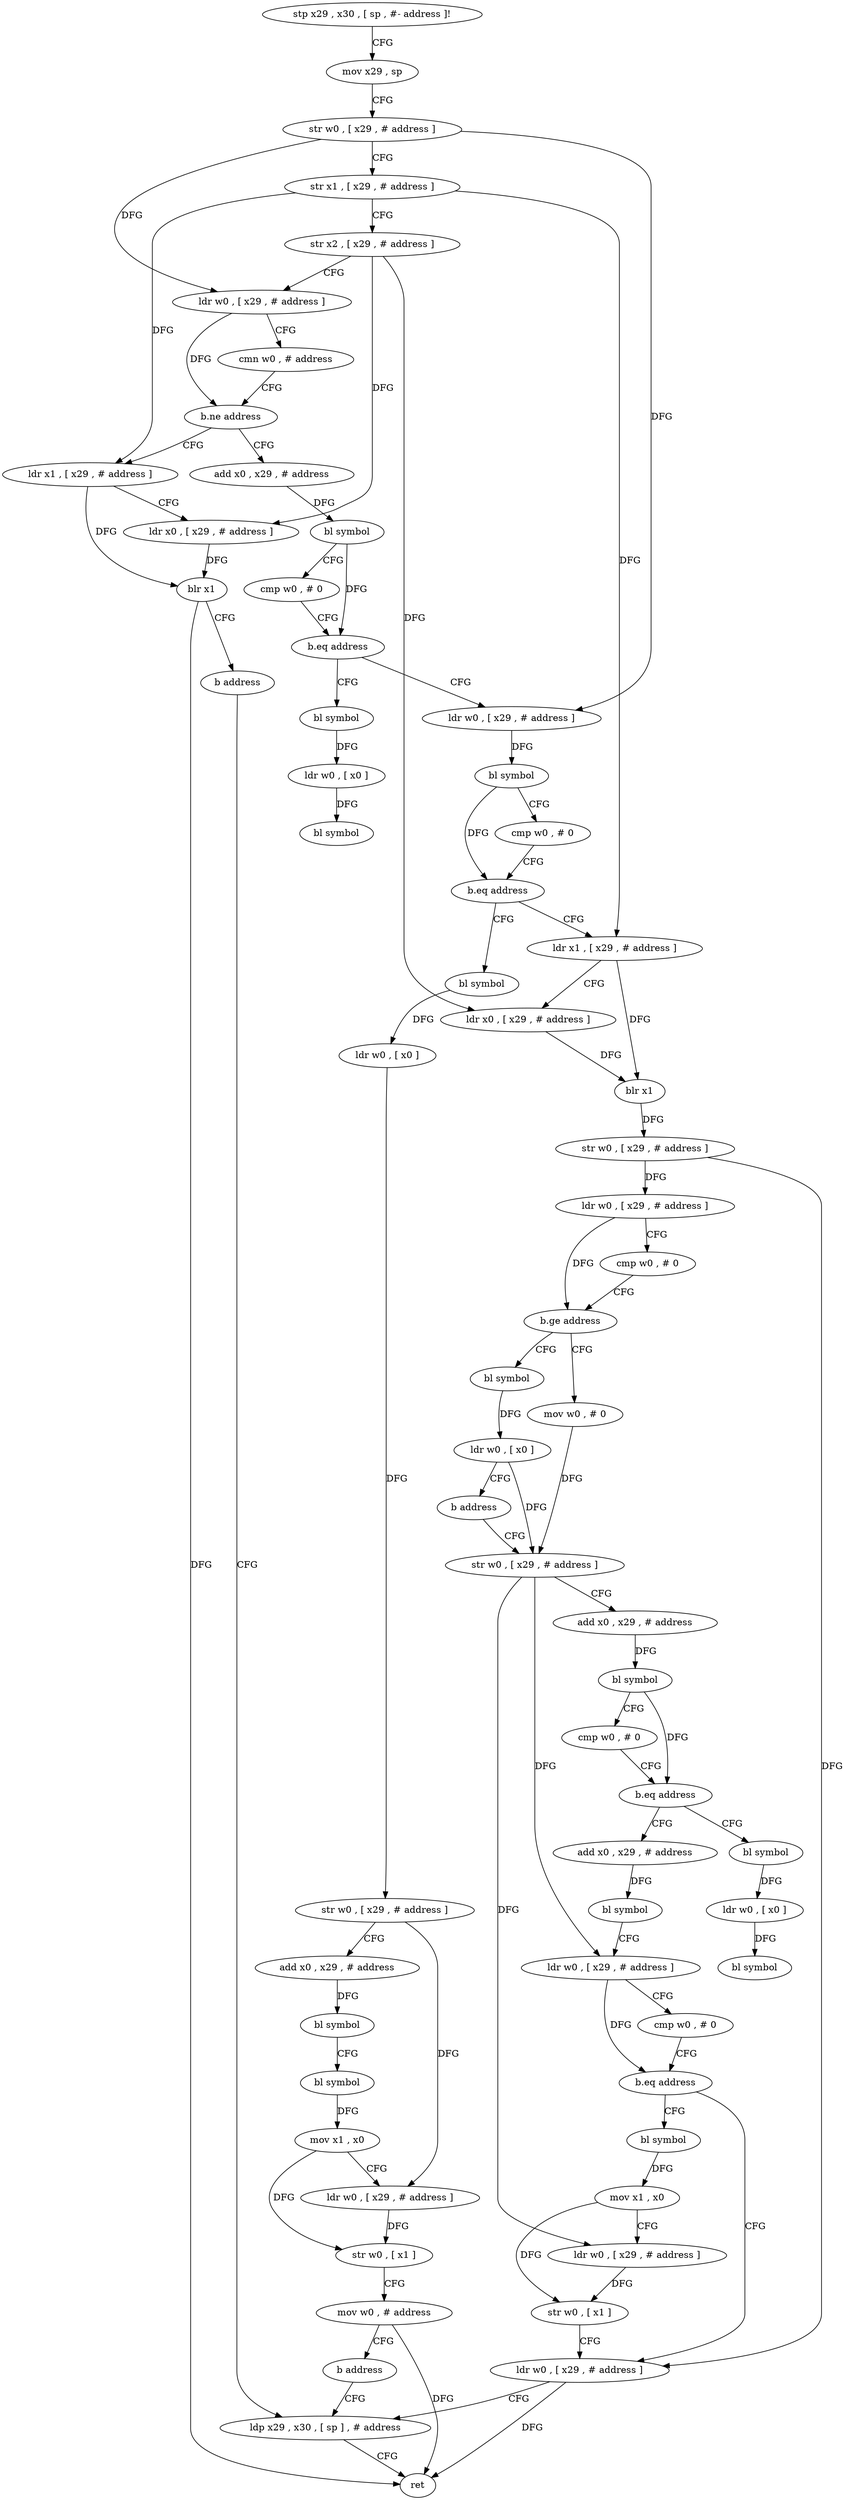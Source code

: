 digraph "func" {
"4288312" [label = "stp x29 , x30 , [ sp , #- address ]!" ]
"4288316" [label = "mov x29 , sp" ]
"4288320" [label = "str w0 , [ x29 , # address ]" ]
"4288324" [label = "str x1 , [ x29 , # address ]" ]
"4288328" [label = "str x2 , [ x29 , # address ]" ]
"4288332" [label = "ldr w0 , [ x29 , # address ]" ]
"4288336" [label = "cmn w0 , # address" ]
"4288340" [label = "b.ne address" ]
"4288360" [label = "add x0 , x29 , # address" ]
"4288344" [label = "ldr x1 , [ x29 , # address ]" ]
"4288364" [label = "bl symbol" ]
"4288368" [label = "cmp w0 , # 0" ]
"4288372" [label = "b.eq address" ]
"4288388" [label = "ldr w0 , [ x29 , # address ]" ]
"4288376" [label = "bl symbol" ]
"4288348" [label = "ldr x0 , [ x29 , # address ]" ]
"4288352" [label = "blr x1" ]
"4288356" [label = "b address" ]
"4288564" [label = "ldp x29 , x30 , [ sp ] , # address" ]
"4288392" [label = "bl symbol" ]
"4288396" [label = "cmp w0 , # 0" ]
"4288400" [label = "b.eq address" ]
"4288448" [label = "ldr x1 , [ x29 , # address ]" ]
"4288404" [label = "bl symbol" ]
"4288380" [label = "ldr w0 , [ x0 ]" ]
"4288384" [label = "bl symbol" ]
"4288568" [label = "ret" ]
"4288452" [label = "ldr x0 , [ x29 , # address ]" ]
"4288456" [label = "blr x1" ]
"4288460" [label = "str w0 , [ x29 , # address ]" ]
"4288464" [label = "ldr w0 , [ x29 , # address ]" ]
"4288468" [label = "cmp w0 , # 0" ]
"4288472" [label = "b.ge address" ]
"4288488" [label = "mov w0 , # 0" ]
"4288476" [label = "bl symbol" ]
"4288408" [label = "ldr w0 , [ x0 ]" ]
"4288412" [label = "str w0 , [ x29 , # address ]" ]
"4288416" [label = "add x0 , x29 , # address" ]
"4288420" [label = "bl symbol" ]
"4288424" [label = "bl symbol" ]
"4288428" [label = "mov x1 , x0" ]
"4288432" [label = "ldr w0 , [ x29 , # address ]" ]
"4288436" [label = "str w0 , [ x1 ]" ]
"4288440" [label = "mov w0 , # address" ]
"4288444" [label = "b address" ]
"4288492" [label = "str w0 , [ x29 , # address ]" ]
"4288480" [label = "ldr w0 , [ x0 ]" ]
"4288484" [label = "b address" ]
"4288524" [label = "add x0 , x29 , # address" ]
"4288528" [label = "bl symbol" ]
"4288532" [label = "ldr w0 , [ x29 , # address ]" ]
"4288536" [label = "cmp w0 , # 0" ]
"4288540" [label = "b.eq address" ]
"4288560" [label = "ldr w0 , [ x29 , # address ]" ]
"4288544" [label = "bl symbol" ]
"4288512" [label = "bl symbol" ]
"4288516" [label = "ldr w0 , [ x0 ]" ]
"4288520" [label = "bl symbol" ]
"4288496" [label = "add x0 , x29 , # address" ]
"4288500" [label = "bl symbol" ]
"4288504" [label = "cmp w0 , # 0" ]
"4288508" [label = "b.eq address" ]
"4288548" [label = "mov x1 , x0" ]
"4288552" [label = "ldr w0 , [ x29 , # address ]" ]
"4288556" [label = "str w0 , [ x1 ]" ]
"4288312" -> "4288316" [ label = "CFG" ]
"4288316" -> "4288320" [ label = "CFG" ]
"4288320" -> "4288324" [ label = "CFG" ]
"4288320" -> "4288332" [ label = "DFG" ]
"4288320" -> "4288388" [ label = "DFG" ]
"4288324" -> "4288328" [ label = "CFG" ]
"4288324" -> "4288344" [ label = "DFG" ]
"4288324" -> "4288448" [ label = "DFG" ]
"4288328" -> "4288332" [ label = "CFG" ]
"4288328" -> "4288348" [ label = "DFG" ]
"4288328" -> "4288452" [ label = "DFG" ]
"4288332" -> "4288336" [ label = "CFG" ]
"4288332" -> "4288340" [ label = "DFG" ]
"4288336" -> "4288340" [ label = "CFG" ]
"4288340" -> "4288360" [ label = "CFG" ]
"4288340" -> "4288344" [ label = "CFG" ]
"4288360" -> "4288364" [ label = "DFG" ]
"4288344" -> "4288348" [ label = "CFG" ]
"4288344" -> "4288352" [ label = "DFG" ]
"4288364" -> "4288368" [ label = "CFG" ]
"4288364" -> "4288372" [ label = "DFG" ]
"4288368" -> "4288372" [ label = "CFG" ]
"4288372" -> "4288388" [ label = "CFG" ]
"4288372" -> "4288376" [ label = "CFG" ]
"4288388" -> "4288392" [ label = "DFG" ]
"4288376" -> "4288380" [ label = "DFG" ]
"4288348" -> "4288352" [ label = "DFG" ]
"4288352" -> "4288356" [ label = "CFG" ]
"4288352" -> "4288568" [ label = "DFG" ]
"4288356" -> "4288564" [ label = "CFG" ]
"4288564" -> "4288568" [ label = "CFG" ]
"4288392" -> "4288396" [ label = "CFG" ]
"4288392" -> "4288400" [ label = "DFG" ]
"4288396" -> "4288400" [ label = "CFG" ]
"4288400" -> "4288448" [ label = "CFG" ]
"4288400" -> "4288404" [ label = "CFG" ]
"4288448" -> "4288452" [ label = "CFG" ]
"4288448" -> "4288456" [ label = "DFG" ]
"4288404" -> "4288408" [ label = "DFG" ]
"4288380" -> "4288384" [ label = "DFG" ]
"4288452" -> "4288456" [ label = "DFG" ]
"4288456" -> "4288460" [ label = "DFG" ]
"4288460" -> "4288464" [ label = "DFG" ]
"4288460" -> "4288560" [ label = "DFG" ]
"4288464" -> "4288468" [ label = "CFG" ]
"4288464" -> "4288472" [ label = "DFG" ]
"4288468" -> "4288472" [ label = "CFG" ]
"4288472" -> "4288488" [ label = "CFG" ]
"4288472" -> "4288476" [ label = "CFG" ]
"4288488" -> "4288492" [ label = "DFG" ]
"4288476" -> "4288480" [ label = "DFG" ]
"4288408" -> "4288412" [ label = "DFG" ]
"4288412" -> "4288416" [ label = "CFG" ]
"4288412" -> "4288432" [ label = "DFG" ]
"4288416" -> "4288420" [ label = "DFG" ]
"4288420" -> "4288424" [ label = "CFG" ]
"4288424" -> "4288428" [ label = "DFG" ]
"4288428" -> "4288432" [ label = "CFG" ]
"4288428" -> "4288436" [ label = "DFG" ]
"4288432" -> "4288436" [ label = "DFG" ]
"4288436" -> "4288440" [ label = "CFG" ]
"4288440" -> "4288444" [ label = "CFG" ]
"4288440" -> "4288568" [ label = "DFG" ]
"4288444" -> "4288564" [ label = "CFG" ]
"4288492" -> "4288496" [ label = "CFG" ]
"4288492" -> "4288532" [ label = "DFG" ]
"4288492" -> "4288552" [ label = "DFG" ]
"4288480" -> "4288484" [ label = "CFG" ]
"4288480" -> "4288492" [ label = "DFG" ]
"4288484" -> "4288492" [ label = "CFG" ]
"4288524" -> "4288528" [ label = "DFG" ]
"4288528" -> "4288532" [ label = "CFG" ]
"4288532" -> "4288536" [ label = "CFG" ]
"4288532" -> "4288540" [ label = "DFG" ]
"4288536" -> "4288540" [ label = "CFG" ]
"4288540" -> "4288560" [ label = "CFG" ]
"4288540" -> "4288544" [ label = "CFG" ]
"4288560" -> "4288564" [ label = "CFG" ]
"4288560" -> "4288568" [ label = "DFG" ]
"4288544" -> "4288548" [ label = "DFG" ]
"4288512" -> "4288516" [ label = "DFG" ]
"4288516" -> "4288520" [ label = "DFG" ]
"4288496" -> "4288500" [ label = "DFG" ]
"4288500" -> "4288504" [ label = "CFG" ]
"4288500" -> "4288508" [ label = "DFG" ]
"4288504" -> "4288508" [ label = "CFG" ]
"4288508" -> "4288524" [ label = "CFG" ]
"4288508" -> "4288512" [ label = "CFG" ]
"4288548" -> "4288552" [ label = "CFG" ]
"4288548" -> "4288556" [ label = "DFG" ]
"4288552" -> "4288556" [ label = "DFG" ]
"4288556" -> "4288560" [ label = "CFG" ]
}
